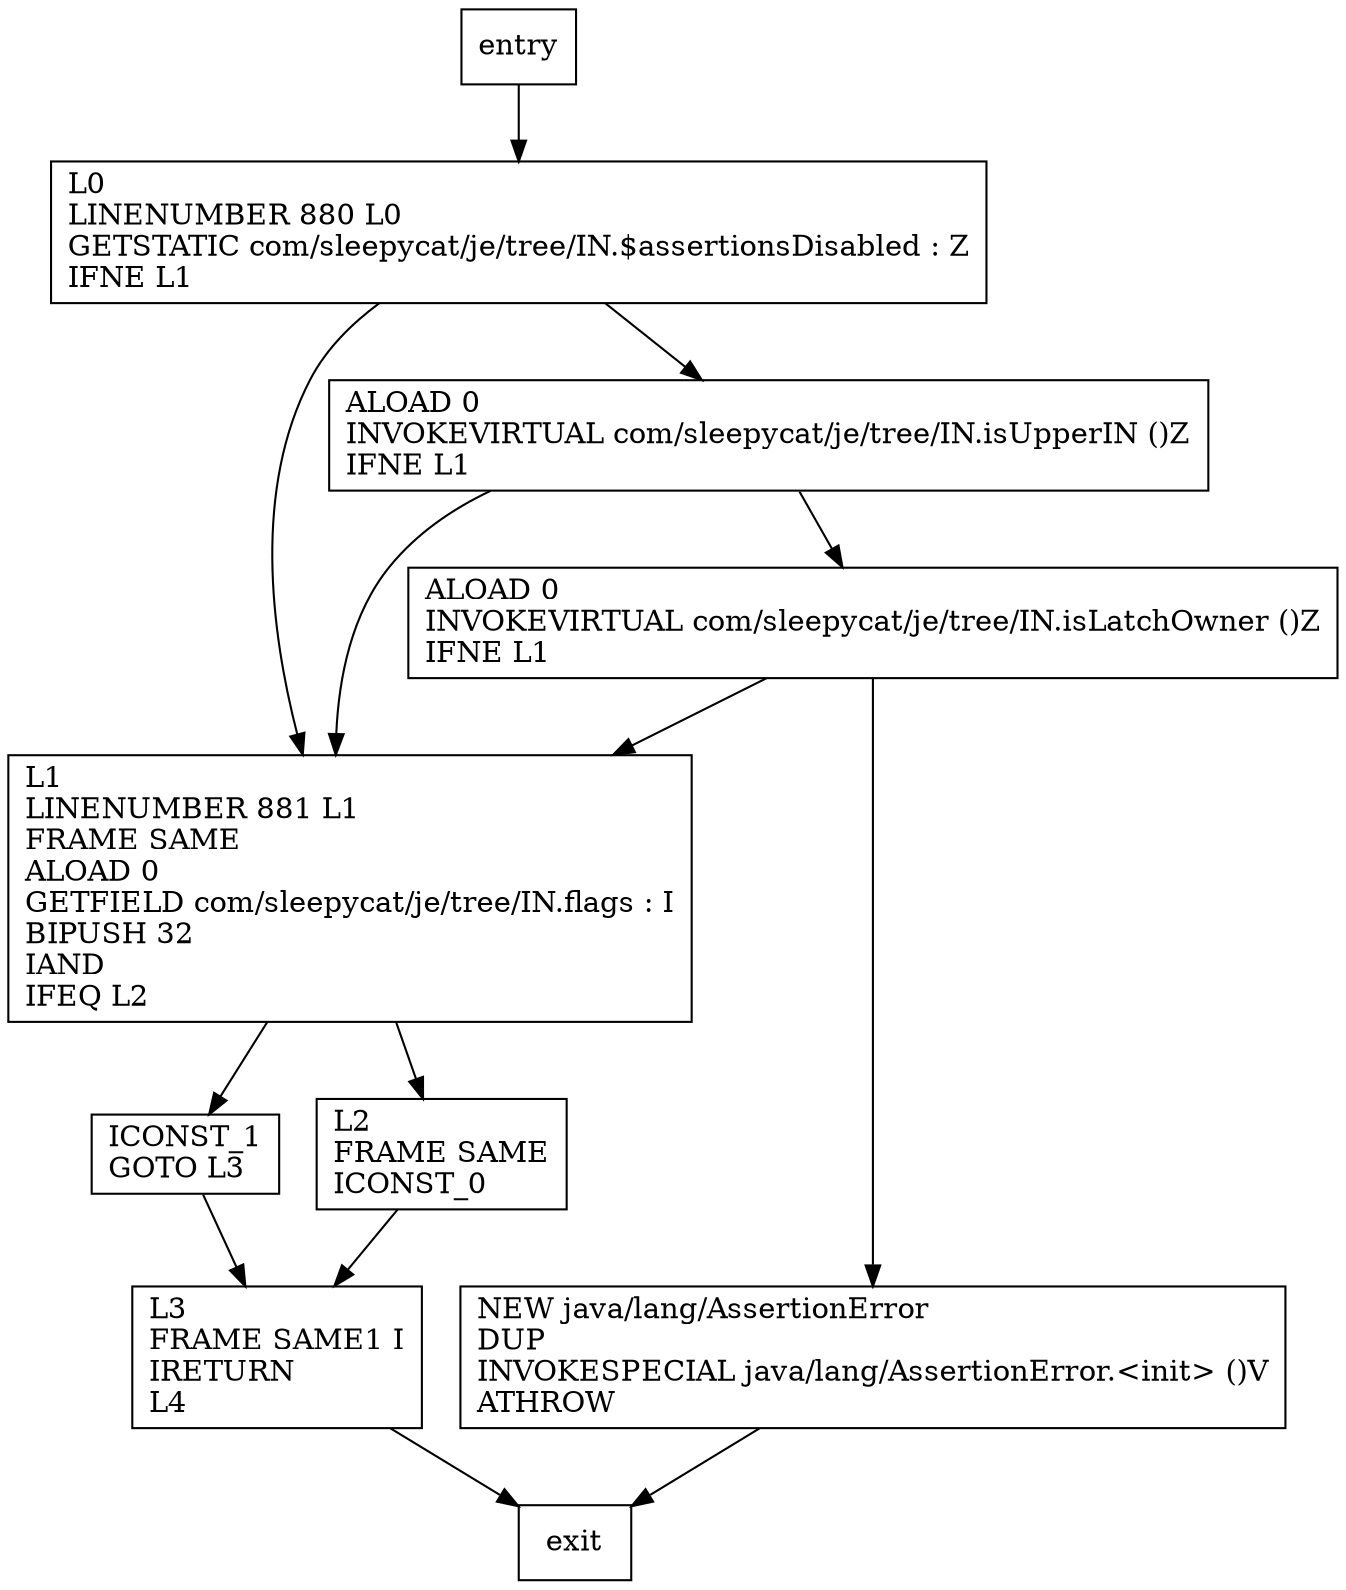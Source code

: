 digraph isBINDelta {
node [shape=record];
2099116863 [label="L0\lLINENUMBER 880 L0\lGETSTATIC com/sleepycat/je/tree/IN.$assertionsDisabled : Z\lIFNE L1\l"];
80417116 [label="ALOAD 0\lINVOKEVIRTUAL com/sleepycat/je/tree/IN.isLatchOwner ()Z\lIFNE L1\l"];
539858926 [label="L1\lLINENUMBER 881 L1\lFRAME SAME\lALOAD 0\lGETFIELD com/sleepycat/je/tree/IN.flags : I\lBIPUSH 32\lIAND\lIFEQ L2\l"];
371054329 [label="NEW java/lang/AssertionError\lDUP\lINVOKESPECIAL java/lang/AssertionError.\<init\> ()V\lATHROW\l"];
946577357 [label="ICONST_1\lGOTO L3\l"];
1685465197 [label="L3\lFRAME SAME1 I\lIRETURN\lL4\l"];
1949692994 [label="L2\lFRAME SAME\lICONST_0\l"];
287210130 [label="ALOAD 0\lINVOKEVIRTUAL com/sleepycat/je/tree/IN.isUpperIN ()Z\lIFNE L1\l"];
entry;
exit;
entry -> 2099116863;
2099116863 -> 539858926;
2099116863 -> 287210130;
80417116 -> 539858926;
80417116 -> 371054329;
539858926 -> 946577357;
539858926 -> 1949692994;
371054329 -> exit;
946577357 -> 1685465197;
1685465197 -> exit;
1949692994 -> 1685465197;
287210130 -> 80417116;
287210130 -> 539858926;
}
